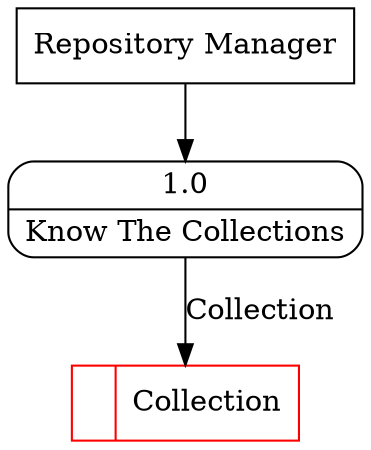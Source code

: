 digraph dfd2{ 
node[shape=record]
200 [label="<f0>  |<f1> Collection " color=red];
201 [label="Repository Manager" shape=box];
202 [label="{<f0> 1.0|<f1> Know The Collections }" shape=Mrecord];
201 -> 202
202 -> 200 [label="Collection"]
}
